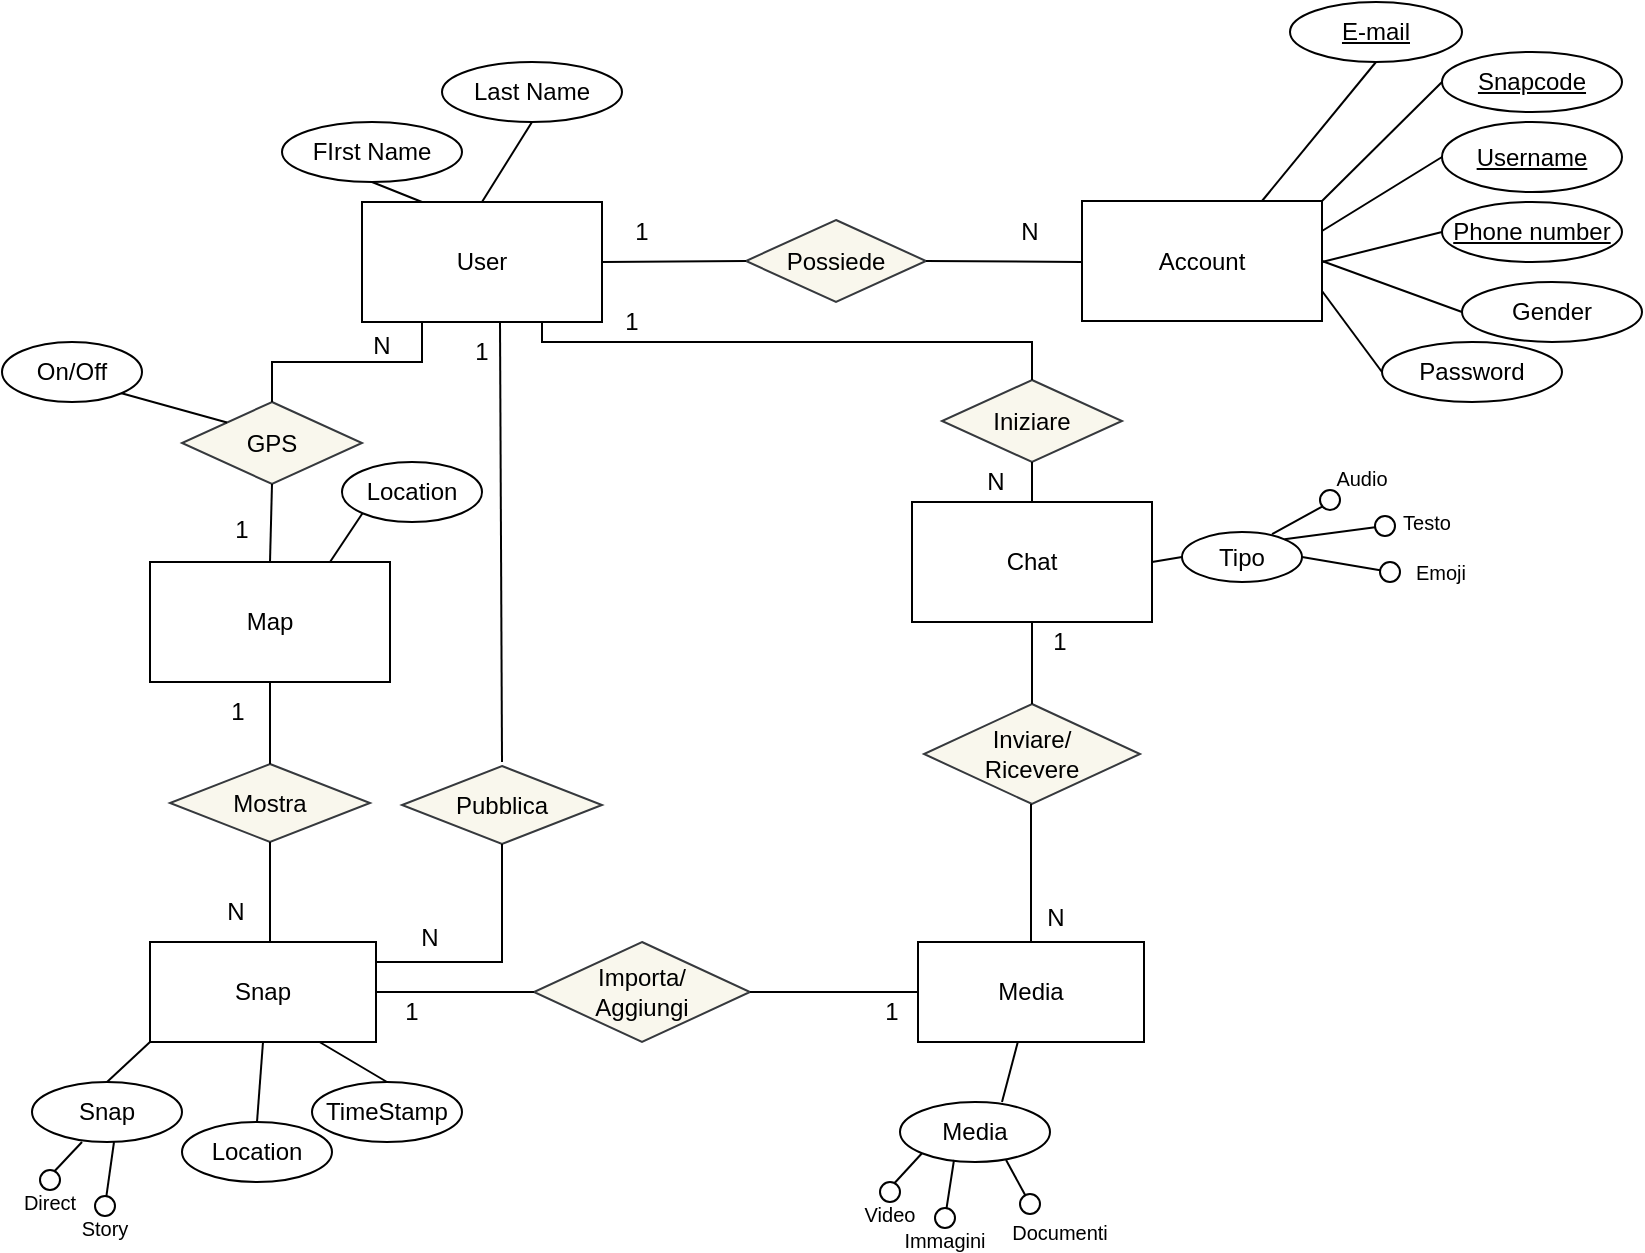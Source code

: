 <mxfile version="22.0.4" type="github">
  <diagram name="Page-1" id="Jln0NOF-wqzLgvaloYAl">
    <mxGraphModel dx="1113" dy="673" grid="1" gridSize="10" guides="1" tooltips="1" connect="1" arrows="1" fold="1" page="1" pageScale="1" pageWidth="1169" pageHeight="827" math="0" shadow="0">
      <root>
        <mxCell id="0" />
        <mxCell id="1" parent="0" />
        <mxCell id="FmpX7sCNiCjzxfry-Fkf-1" value="User" style="rounded=0;whiteSpace=wrap;html=1;" vertex="1" parent="1">
          <mxGeometry x="190" y="190" width="120" height="60" as="geometry" />
        </mxCell>
        <mxCell id="FmpX7sCNiCjzxfry-Fkf-5" value="Possiede" style="shape=rhombus;perimeter=rhombusPerimeter;whiteSpace=wrap;html=1;align=center;fillColor=#f9f7ed;strokeColor=#36393d;" vertex="1" parent="1">
          <mxGeometry x="382" y="199" width="90" height="41" as="geometry" />
        </mxCell>
        <mxCell id="FmpX7sCNiCjzxfry-Fkf-6" value="" style="endArrow=none;html=1;rounded=0;exitX=1;exitY=0.5;exitDx=0;exitDy=0;" edge="1" parent="1" source="FmpX7sCNiCjzxfry-Fkf-5">
          <mxGeometry relative="1" as="geometry">
            <mxPoint x="470" y="220" as="sourcePoint" />
            <mxPoint x="550" y="220" as="targetPoint" />
          </mxGeometry>
        </mxCell>
        <mxCell id="FmpX7sCNiCjzxfry-Fkf-7" value="" style="endArrow=none;html=1;rounded=0;entryX=0;entryY=0.5;entryDx=0;entryDy=0;exitX=1;exitY=0.5;exitDx=0;exitDy=0;" edge="1" parent="1" source="FmpX7sCNiCjzxfry-Fkf-1" target="FmpX7sCNiCjzxfry-Fkf-5">
          <mxGeometry relative="1" as="geometry">
            <mxPoint x="320" y="220" as="sourcePoint" />
            <mxPoint x="450" y="219.5" as="targetPoint" />
          </mxGeometry>
        </mxCell>
        <mxCell id="FmpX7sCNiCjzxfry-Fkf-8" value="Account" style="rounded=0;whiteSpace=wrap;html=1;" vertex="1" parent="1">
          <mxGeometry x="550" y="189.5" width="120" height="60" as="geometry" />
        </mxCell>
        <mxCell id="FmpX7sCNiCjzxfry-Fkf-9" value="1" style="text;html=1;strokeColor=none;fillColor=none;align=center;verticalAlign=middle;whiteSpace=wrap;rounded=0;" vertex="1" parent="1">
          <mxGeometry x="300" y="189.5" width="60" height="30" as="geometry" />
        </mxCell>
        <mxCell id="FmpX7sCNiCjzxfry-Fkf-10" value="N" style="text;html=1;strokeColor=none;fillColor=none;align=center;verticalAlign=middle;whiteSpace=wrap;rounded=0;" vertex="1" parent="1">
          <mxGeometry x="494" y="190" width="60" height="30" as="geometry" />
        </mxCell>
        <mxCell id="FmpX7sCNiCjzxfry-Fkf-16" value="Password" style="ellipse;whiteSpace=wrap;html=1;align=center;" vertex="1" parent="1">
          <mxGeometry x="700" y="260" width="90" height="30" as="geometry" />
        </mxCell>
        <mxCell id="FmpX7sCNiCjzxfry-Fkf-18" value="Last Name" style="ellipse;whiteSpace=wrap;html=1;align=center;" vertex="1" parent="1">
          <mxGeometry x="230" y="120" width="90" height="30" as="geometry" />
        </mxCell>
        <mxCell id="FmpX7sCNiCjzxfry-Fkf-20" value="Gender" style="ellipse;whiteSpace=wrap;html=1;align=center;" vertex="1" parent="1">
          <mxGeometry x="740" y="230" width="90" height="30" as="geometry" />
        </mxCell>
        <mxCell id="FmpX7sCNiCjzxfry-Fkf-21" value="FIrst Name" style="ellipse;whiteSpace=wrap;html=1;align=center;" vertex="1" parent="1">
          <mxGeometry x="150" y="150" width="90" height="30" as="geometry" />
        </mxCell>
        <mxCell id="FmpX7sCNiCjzxfry-Fkf-22" value="Username" style="ellipse;whiteSpace=wrap;html=1;align=center;fontStyle=4;" vertex="1" parent="1">
          <mxGeometry x="730" y="150" width="90" height="35" as="geometry" />
        </mxCell>
        <mxCell id="FmpX7sCNiCjzxfry-Fkf-23" value="Phone number" style="ellipse;whiteSpace=wrap;html=1;align=center;fontStyle=4;" vertex="1" parent="1">
          <mxGeometry x="730" y="190" width="90" height="30" as="geometry" />
        </mxCell>
        <mxCell id="FmpX7sCNiCjzxfry-Fkf-25" value="Snapcode" style="ellipse;whiteSpace=wrap;html=1;align=center;fontStyle=4;" vertex="1" parent="1">
          <mxGeometry x="730" y="115" width="90" height="30" as="geometry" />
        </mxCell>
        <mxCell id="FmpX7sCNiCjzxfry-Fkf-27" value="E-mail" style="ellipse;whiteSpace=wrap;html=1;align=center;fontStyle=4;" vertex="1" parent="1">
          <mxGeometry x="654" y="90" width="86" height="30" as="geometry" />
        </mxCell>
        <mxCell id="FmpX7sCNiCjzxfry-Fkf-28" value="" style="endArrow=none;html=1;rounded=0;exitX=0.5;exitY=1;exitDx=0;exitDy=0;entryX=0.25;entryY=0;entryDx=0;entryDy=0;" edge="1" parent="1" source="FmpX7sCNiCjzxfry-Fkf-21" target="FmpX7sCNiCjzxfry-Fkf-1">
          <mxGeometry relative="1" as="geometry">
            <mxPoint x="110" y="300" as="sourcePoint" />
            <mxPoint x="270" y="300" as="targetPoint" />
          </mxGeometry>
        </mxCell>
        <mxCell id="FmpX7sCNiCjzxfry-Fkf-29" value="" style="endArrow=none;html=1;rounded=0;exitX=0.5;exitY=1;exitDx=0;exitDy=0;entryX=0.5;entryY=0;entryDx=0;entryDy=0;" edge="1" parent="1" source="FmpX7sCNiCjzxfry-Fkf-18" target="FmpX7sCNiCjzxfry-Fkf-1">
          <mxGeometry relative="1" as="geometry">
            <mxPoint x="370" y="90" as="sourcePoint" />
            <mxPoint x="530" y="90" as="targetPoint" />
          </mxGeometry>
        </mxCell>
        <mxCell id="FmpX7sCNiCjzxfry-Fkf-30" value="" style="endArrow=none;html=1;rounded=0;exitX=0.75;exitY=0;exitDx=0;exitDy=0;entryX=0.5;entryY=1;entryDx=0;entryDy=0;" edge="1" parent="1" source="FmpX7sCNiCjzxfry-Fkf-8" target="FmpX7sCNiCjzxfry-Fkf-27">
          <mxGeometry relative="1" as="geometry">
            <mxPoint x="610" y="170" as="sourcePoint" />
            <mxPoint x="770" y="170" as="targetPoint" />
          </mxGeometry>
        </mxCell>
        <mxCell id="FmpX7sCNiCjzxfry-Fkf-31" value="" style="endArrow=none;html=1;rounded=0;exitX=1;exitY=0;exitDx=0;exitDy=0;entryX=0;entryY=0.5;entryDx=0;entryDy=0;" edge="1" parent="1" source="FmpX7sCNiCjzxfry-Fkf-8" target="FmpX7sCNiCjzxfry-Fkf-25">
          <mxGeometry relative="1" as="geometry">
            <mxPoint x="650" y="200" as="sourcePoint" />
            <mxPoint x="663" y="130" as="targetPoint" />
          </mxGeometry>
        </mxCell>
        <mxCell id="FmpX7sCNiCjzxfry-Fkf-32" value="" style="endArrow=none;html=1;rounded=0;exitX=1;exitY=0.25;exitDx=0;exitDy=0;entryX=0;entryY=0.5;entryDx=0;entryDy=0;" edge="1" parent="1" source="FmpX7sCNiCjzxfry-Fkf-8" target="FmpX7sCNiCjzxfry-Fkf-22">
          <mxGeometry relative="1" as="geometry">
            <mxPoint x="660" y="210" as="sourcePoint" />
            <mxPoint x="673" y="140" as="targetPoint" />
          </mxGeometry>
        </mxCell>
        <mxCell id="FmpX7sCNiCjzxfry-Fkf-33" value="" style="endArrow=none;html=1;rounded=0;exitX=0.75;exitY=0;exitDx=0;exitDy=0;entryX=0;entryY=0.5;entryDx=0;entryDy=0;" edge="1" parent="1" target="FmpX7sCNiCjzxfry-Fkf-23">
          <mxGeometry relative="1" as="geometry">
            <mxPoint x="670" y="220" as="sourcePoint" />
            <mxPoint x="683" y="150" as="targetPoint" />
          </mxGeometry>
        </mxCell>
        <mxCell id="FmpX7sCNiCjzxfry-Fkf-34" value="" style="endArrow=none;html=1;rounded=0;exitX=1;exitY=0.5;exitDx=0;exitDy=0;entryX=0;entryY=0.5;entryDx=0;entryDy=0;" edge="1" parent="1" source="FmpX7sCNiCjzxfry-Fkf-8" target="FmpX7sCNiCjzxfry-Fkf-20">
          <mxGeometry relative="1" as="geometry">
            <mxPoint x="680" y="230" as="sourcePoint" />
            <mxPoint x="693" y="160" as="targetPoint" />
          </mxGeometry>
        </mxCell>
        <mxCell id="FmpX7sCNiCjzxfry-Fkf-35" value="" style="endArrow=none;html=1;rounded=0;exitX=1;exitY=0.75;exitDx=0;exitDy=0;entryX=0;entryY=0.5;entryDx=0;entryDy=0;" edge="1" parent="1" source="FmpX7sCNiCjzxfry-Fkf-8" target="FmpX7sCNiCjzxfry-Fkf-16">
          <mxGeometry relative="1" as="geometry">
            <mxPoint x="690" y="240" as="sourcePoint" />
            <mxPoint x="703" y="170" as="targetPoint" />
          </mxGeometry>
        </mxCell>
        <mxCell id="FmpX7sCNiCjzxfry-Fkf-36" value="Map" style="whiteSpace=wrap;html=1;align=center;" vertex="1" parent="1">
          <mxGeometry x="84" y="370" width="120" height="60" as="geometry" />
        </mxCell>
        <mxCell id="FmpX7sCNiCjzxfry-Fkf-37" value="Chat" style="whiteSpace=wrap;html=1;align=center;" vertex="1" parent="1">
          <mxGeometry x="465" y="340" width="120" height="60" as="geometry" />
        </mxCell>
        <mxCell id="FmpX7sCNiCjzxfry-Fkf-38" value="GPS" style="shape=rhombus;perimeter=rhombusPerimeter;whiteSpace=wrap;html=1;align=center;fillColor=#f9f7ed;strokeColor=#36393d;" vertex="1" parent="1">
          <mxGeometry x="100" y="290" width="90" height="41" as="geometry" />
        </mxCell>
        <mxCell id="FmpX7sCNiCjzxfry-Fkf-39" value="On/Off" style="ellipse;whiteSpace=wrap;html=1;align=center;" vertex="1" parent="1">
          <mxGeometry x="10" y="260" width="70" height="30" as="geometry" />
        </mxCell>
        <mxCell id="FmpX7sCNiCjzxfry-Fkf-41" value="" style="endArrow=none;html=1;rounded=0;entryX=0;entryY=0;entryDx=0;entryDy=0;exitX=1;exitY=1;exitDx=0;exitDy=0;" edge="1" parent="1" source="FmpX7sCNiCjzxfry-Fkf-39" target="FmpX7sCNiCjzxfry-Fkf-38">
          <mxGeometry relative="1" as="geometry">
            <mxPoint x="30" y="330" as="sourcePoint" />
            <mxPoint x="190" y="330" as="targetPoint" />
          </mxGeometry>
        </mxCell>
        <mxCell id="FmpX7sCNiCjzxfry-Fkf-42" value="" style="endArrow=none;html=1;rounded=0;entryX=0.25;entryY=1;entryDx=0;entryDy=0;exitX=0.5;exitY=0;exitDx=0;exitDy=0;" edge="1" parent="1" source="FmpX7sCNiCjzxfry-Fkf-38" target="FmpX7sCNiCjzxfry-Fkf-1">
          <mxGeometry relative="1" as="geometry">
            <mxPoint x="210" y="310" as="sourcePoint" />
            <mxPoint x="370" y="310" as="targetPoint" />
            <Array as="points">
              <mxPoint x="145" y="270" />
              <mxPoint x="220" y="270" />
            </Array>
          </mxGeometry>
        </mxCell>
        <mxCell id="FmpX7sCNiCjzxfry-Fkf-43" value="" style="endArrow=none;html=1;rounded=0;exitX=0.5;exitY=1;exitDx=0;exitDy=0;entryX=0.5;entryY=0;entryDx=0;entryDy=0;" edge="1" parent="1" source="FmpX7sCNiCjzxfry-Fkf-38" target="FmpX7sCNiCjzxfry-Fkf-36">
          <mxGeometry relative="1" as="geometry">
            <mxPoint x="70" y="350" as="sourcePoint" />
            <mxPoint x="230" y="350" as="targetPoint" />
          </mxGeometry>
        </mxCell>
        <mxCell id="FmpX7sCNiCjzxfry-Fkf-44" value="Location" style="ellipse;whiteSpace=wrap;html=1;align=center;" vertex="1" parent="1">
          <mxGeometry x="180" y="320" width="70" height="30" as="geometry" />
        </mxCell>
        <mxCell id="FmpX7sCNiCjzxfry-Fkf-45" value="" style="endArrow=none;html=1;rounded=0;entryX=0;entryY=1;entryDx=0;entryDy=0;exitX=0.75;exitY=0;exitDx=0;exitDy=0;" edge="1" parent="1" source="FmpX7sCNiCjzxfry-Fkf-36" target="FmpX7sCNiCjzxfry-Fkf-44">
          <mxGeometry relative="1" as="geometry">
            <mxPoint x="80" y="296" as="sourcePoint" />
            <mxPoint x="133" y="310" as="targetPoint" />
          </mxGeometry>
        </mxCell>
        <mxCell id="FmpX7sCNiCjzxfry-Fkf-46" value="Iniziare" style="shape=rhombus;perimeter=rhombusPerimeter;whiteSpace=wrap;html=1;align=center;fillColor=#f9f7ed;strokeColor=#36393d;" vertex="1" parent="1">
          <mxGeometry x="480" y="279" width="90" height="41" as="geometry" />
        </mxCell>
        <mxCell id="FmpX7sCNiCjzxfry-Fkf-47" value="" style="endArrow=none;html=1;rounded=0;exitX=0.75;exitY=1;exitDx=0;exitDy=0;entryX=0.5;entryY=0;entryDx=0;entryDy=0;" edge="1" parent="1" source="FmpX7sCNiCjzxfry-Fkf-1" target="FmpX7sCNiCjzxfry-Fkf-46">
          <mxGeometry relative="1" as="geometry">
            <mxPoint x="300" y="270" as="sourcePoint" />
            <mxPoint x="460" y="270" as="targetPoint" />
            <Array as="points">
              <mxPoint x="280" y="260" />
              <mxPoint x="337" y="260" />
              <mxPoint x="525" y="260" />
            </Array>
          </mxGeometry>
        </mxCell>
        <mxCell id="FmpX7sCNiCjzxfry-Fkf-49" value="" style="endArrow=none;html=1;rounded=0;exitX=0.5;exitY=1;exitDx=0;exitDy=0;" edge="1" parent="1" source="FmpX7sCNiCjzxfry-Fkf-46" target="FmpX7sCNiCjzxfry-Fkf-37">
          <mxGeometry relative="1" as="geometry">
            <mxPoint x="410" y="330" as="sourcePoint" />
            <mxPoint x="570" y="330" as="targetPoint" />
          </mxGeometry>
        </mxCell>
        <mxCell id="FmpX7sCNiCjzxfry-Fkf-51" value="&lt;div&gt;Inviare/&lt;/div&gt;&lt;div&gt;Ricevere&lt;/div&gt;" style="shape=rhombus;perimeter=rhombusPerimeter;whiteSpace=wrap;html=1;align=center;fillColor=#f9f7ed;strokeColor=#36393d;" vertex="1" parent="1">
          <mxGeometry x="471" y="441" width="108" height="50" as="geometry" />
        </mxCell>
        <mxCell id="FmpX7sCNiCjzxfry-Fkf-54" value="" style="endArrow=none;html=1;rounded=0;exitX=0.5;exitY=1;exitDx=0;exitDy=0;entryX=0.5;entryY=0;entryDx=0;entryDy=0;" edge="1" parent="1" source="FmpX7sCNiCjzxfry-Fkf-37" target="FmpX7sCNiCjzxfry-Fkf-51">
          <mxGeometry relative="1" as="geometry">
            <mxPoint x="310" y="450" as="sourcePoint" />
            <mxPoint x="470" y="450" as="targetPoint" />
          </mxGeometry>
        </mxCell>
        <mxCell id="FmpX7sCNiCjzxfry-Fkf-55" value="" style="endArrow=none;html=1;rounded=0;exitX=0.5;exitY=1;exitDx=0;exitDy=0;entryX=0.5;entryY=0;entryDx=0;entryDy=0;" edge="1" parent="1" target="FmpX7sCNiCjzxfry-Fkf-57">
          <mxGeometry relative="1" as="geometry">
            <mxPoint x="524.5" y="491" as="sourcePoint" />
            <mxPoint x="523.5" y="531" as="targetPoint" />
          </mxGeometry>
        </mxCell>
        <mxCell id="FmpX7sCNiCjzxfry-Fkf-57" value="Media" style="whiteSpace=wrap;html=1;align=center;" vertex="1" parent="1">
          <mxGeometry x="468" y="560" width="113" height="50" as="geometry" />
        </mxCell>
        <mxCell id="FmpX7sCNiCjzxfry-Fkf-59" value="Media" style="ellipse;whiteSpace=wrap;html=1;align=center;" vertex="1" parent="1">
          <mxGeometry x="459" y="640" width="75" height="30" as="geometry" />
        </mxCell>
        <mxCell id="FmpX7sCNiCjzxfry-Fkf-60" value="" style="endArrow=none;html=1;rounded=0;" edge="1" parent="1" target="FmpX7sCNiCjzxfry-Fkf-57">
          <mxGeometry relative="1" as="geometry">
            <mxPoint x="510" y="640" as="sourcePoint" />
            <mxPoint x="320" y="550" as="targetPoint" />
          </mxGeometry>
        </mxCell>
        <mxCell id="FmpX7sCNiCjzxfry-Fkf-61" value="" style="endArrow=none;html=1;rounded=0;entryX=0;entryY=1;entryDx=0;entryDy=0;exitX=0.5;exitY=0;exitDx=0;exitDy=0;" edge="1" parent="1" source="FmpX7sCNiCjzxfry-Fkf-70" target="FmpX7sCNiCjzxfry-Fkf-59">
          <mxGeometry relative="1" as="geometry">
            <mxPoint x="292" y="659" as="sourcePoint" />
            <mxPoint x="352" y="659" as="targetPoint" />
          </mxGeometry>
        </mxCell>
        <mxCell id="FmpX7sCNiCjzxfry-Fkf-62" value="" style="endArrow=none;html=1;rounded=0;entryX=0.707;entryY=0.967;entryDx=0;entryDy=0;entryPerimeter=0;" edge="1" parent="1" source="FmpX7sCNiCjzxfry-Fkf-66" target="FmpX7sCNiCjzxfry-Fkf-59">
          <mxGeometry relative="1" as="geometry">
            <mxPoint x="262" y="669" as="sourcePoint" />
            <mxPoint x="302" y="669" as="targetPoint" />
          </mxGeometry>
        </mxCell>
        <mxCell id="FmpX7sCNiCjzxfry-Fkf-64" value="" style="ellipse;whiteSpace=wrap;html=1;" vertex="1" parent="1">
          <mxGeometry x="449" y="680" width="10" height="10" as="geometry" />
        </mxCell>
        <mxCell id="FmpX7sCNiCjzxfry-Fkf-66" value="" style="ellipse;whiteSpace=wrap;html=1;" vertex="1" parent="1">
          <mxGeometry x="519" y="686" width="10" height="10" as="geometry" />
        </mxCell>
        <mxCell id="FmpX7sCNiCjzxfry-Fkf-68" value="" style="endArrow=none;html=1;rounded=0;entryX=0.36;entryY=0.967;entryDx=0;entryDy=0;entryPerimeter=0;" edge="1" parent="1" source="FmpX7sCNiCjzxfry-Fkf-63" target="FmpX7sCNiCjzxfry-Fkf-59">
          <mxGeometry relative="1" as="geometry">
            <mxPoint x="480" y="700" as="sourcePoint" />
            <mxPoint x="316" y="689" as="targetPoint" />
          </mxGeometry>
        </mxCell>
        <mxCell id="FmpX7sCNiCjzxfry-Fkf-70" value="Video" style="text;html=1;strokeColor=none;fillColor=none;align=center;verticalAlign=middle;whiteSpace=wrap;rounded=0;fontSize=10;" vertex="1" parent="1">
          <mxGeometry x="434" y="683" width="40" height="25" as="geometry" />
        </mxCell>
        <mxCell id="FmpX7sCNiCjzxfry-Fkf-71" value="Immagini" style="text;html=1;strokeColor=none;fillColor=none;align=center;verticalAlign=middle;whiteSpace=wrap;rounded=0;fontSize=10;" vertex="1" parent="1">
          <mxGeometry x="459" y="703" width="45" height="11" as="geometry" />
        </mxCell>
        <mxCell id="FmpX7sCNiCjzxfry-Fkf-74" value="Documenti" style="text;html=1;strokeColor=none;fillColor=none;align=center;verticalAlign=middle;whiteSpace=wrap;rounded=0;fontSize=10;" vertex="1" parent="1">
          <mxGeometry x="519" y="696" width="40" height="18" as="geometry" />
        </mxCell>
        <mxCell id="FmpX7sCNiCjzxfry-Fkf-75" value="Snap" style="whiteSpace=wrap;html=1;align=center;" vertex="1" parent="1">
          <mxGeometry x="84" y="560" width="113" height="50" as="geometry" />
        </mxCell>
        <mxCell id="FmpX7sCNiCjzxfry-Fkf-78" value="Mostra" style="shape=rhombus;perimeter=rhombusPerimeter;whiteSpace=wrap;html=1;align=center;fillColor=#f9f7ed;strokeColor=#36393d;" vertex="1" parent="1">
          <mxGeometry x="94" y="471" width="100" height="39" as="geometry" />
        </mxCell>
        <mxCell id="FmpX7sCNiCjzxfry-Fkf-79" value="&lt;div&gt;Importa/&lt;/div&gt;&lt;div&gt;Aggiungi&lt;/div&gt;" style="shape=rhombus;perimeter=rhombusPerimeter;whiteSpace=wrap;html=1;align=center;fillColor=#f9f7ed;strokeColor=#36393d;" vertex="1" parent="1">
          <mxGeometry x="276" y="560" width="108" height="50" as="geometry" />
        </mxCell>
        <mxCell id="FmpX7sCNiCjzxfry-Fkf-80" value="" style="endArrow=none;html=1;rounded=0;exitX=1;exitY=0.5;exitDx=0;exitDy=0;entryX=0;entryY=0.5;entryDx=0;entryDy=0;" edge="1" parent="1" source="FmpX7sCNiCjzxfry-Fkf-79" target="FmpX7sCNiCjzxfry-Fkf-57">
          <mxGeometry relative="1" as="geometry">
            <mxPoint x="386" y="585" as="sourcePoint" />
            <mxPoint x="472" y="585" as="targetPoint" />
          </mxGeometry>
        </mxCell>
        <mxCell id="FmpX7sCNiCjzxfry-Fkf-81" value="" style="endArrow=none;html=1;rounded=0;entryX=0;entryY=0.5;entryDx=0;entryDy=0;exitX=1;exitY=0.5;exitDx=0;exitDy=0;" edge="1" parent="1" source="FmpX7sCNiCjzxfry-Fkf-75" target="FmpX7sCNiCjzxfry-Fkf-79">
          <mxGeometry relative="1" as="geometry">
            <mxPoint x="210" y="585" as="sourcePoint" />
            <mxPoint x="279" y="585" as="targetPoint" />
          </mxGeometry>
        </mxCell>
        <mxCell id="FmpX7sCNiCjzxfry-Fkf-82" value="" style="endArrow=none;html=1;rounded=0;exitX=0.5;exitY=1;exitDx=0;exitDy=0;" edge="1" parent="1" source="FmpX7sCNiCjzxfry-Fkf-78">
          <mxGeometry relative="1" as="geometry">
            <mxPoint x="50" y="530" as="sourcePoint" />
            <mxPoint x="144" y="560" as="targetPoint" />
          </mxGeometry>
        </mxCell>
        <mxCell id="FmpX7sCNiCjzxfry-Fkf-83" value="" style="endArrow=none;html=1;rounded=0;exitX=0.5;exitY=1;exitDx=0;exitDy=0;entryX=0.5;entryY=0;entryDx=0;entryDy=0;" edge="1" parent="1" source="FmpX7sCNiCjzxfry-Fkf-36" target="FmpX7sCNiCjzxfry-Fkf-78">
          <mxGeometry relative="1" as="geometry">
            <mxPoint x="140" y="430" as="sourcePoint" />
            <mxPoint x="140" y="484" as="targetPoint" />
          </mxGeometry>
        </mxCell>
        <mxCell id="FmpX7sCNiCjzxfry-Fkf-84" value="Pubblica" style="shape=rhombus;perimeter=rhombusPerimeter;whiteSpace=wrap;html=1;align=center;fillColor=#f9f7ed;strokeColor=#36393d;" vertex="1" parent="1">
          <mxGeometry x="210" y="472" width="100" height="39" as="geometry" />
        </mxCell>
        <mxCell id="FmpX7sCNiCjzxfry-Fkf-85" value="" style="endArrow=none;html=1;rounded=0;entryX=0.5;entryY=1;entryDx=0;entryDy=0;" edge="1" parent="1" target="FmpX7sCNiCjzxfry-Fkf-84">
          <mxGeometry relative="1" as="geometry">
            <mxPoint x="197" y="570" as="sourcePoint" />
            <mxPoint x="347" y="570" as="targetPoint" />
            <Array as="points">
              <mxPoint x="260" y="570" />
            </Array>
          </mxGeometry>
        </mxCell>
        <mxCell id="FmpX7sCNiCjzxfry-Fkf-86" value="" style="endArrow=none;html=1;rounded=0;exitX=0.575;exitY=1;exitDx=0;exitDy=0;exitPerimeter=0;" edge="1" parent="1" source="FmpX7sCNiCjzxfry-Fkf-1">
          <mxGeometry relative="1" as="geometry">
            <mxPoint x="250" y="300" as="sourcePoint" />
            <mxPoint x="260" y="470" as="targetPoint" />
          </mxGeometry>
        </mxCell>
        <mxCell id="FmpX7sCNiCjzxfry-Fkf-87" value="" style="endArrow=none;html=1;rounded=0;entryX=0.5;entryY=1;entryDx=0;entryDy=0;" edge="1" parent="1" target="FmpX7sCNiCjzxfry-Fkf-63">
          <mxGeometry relative="1" as="geometry">
            <mxPoint x="480" y="700" as="sourcePoint" />
            <mxPoint x="497" y="670" as="targetPoint" />
          </mxGeometry>
        </mxCell>
        <mxCell id="FmpX7sCNiCjzxfry-Fkf-63" value="" style="ellipse;whiteSpace=wrap;html=1;" vertex="1" parent="1">
          <mxGeometry x="476.5" y="693" width="10" height="10" as="geometry" />
        </mxCell>
        <mxCell id="FmpX7sCNiCjzxfry-Fkf-88" value="Snap" style="ellipse;whiteSpace=wrap;html=1;align=center;" vertex="1" parent="1">
          <mxGeometry x="25" y="630" width="75" height="30" as="geometry" />
        </mxCell>
        <mxCell id="FmpX7sCNiCjzxfry-Fkf-90" value="Location" style="ellipse;whiteSpace=wrap;html=1;align=center;" vertex="1" parent="1">
          <mxGeometry x="100" y="650" width="75" height="30" as="geometry" />
        </mxCell>
        <mxCell id="FmpX7sCNiCjzxfry-Fkf-91" value="TimeStamp" style="ellipse;whiteSpace=wrap;html=1;align=center;" vertex="1" parent="1">
          <mxGeometry x="165" y="630" width="75" height="30" as="geometry" />
        </mxCell>
        <mxCell id="FmpX7sCNiCjzxfry-Fkf-99" value="" style="endArrow=none;html=1;rounded=0;entryX=0;entryY=1;entryDx=0;entryDy=0;exitX=0.5;exitY=0;exitDx=0;exitDy=0;" edge="1" parent="1" source="FmpX7sCNiCjzxfry-Fkf-102">
          <mxGeometry relative="1" as="geometry">
            <mxPoint x="-128" y="653" as="sourcePoint" />
            <mxPoint x="50" y="660" as="targetPoint" />
          </mxGeometry>
        </mxCell>
        <mxCell id="FmpX7sCNiCjzxfry-Fkf-100" value="" style="ellipse;whiteSpace=wrap;html=1;" vertex="1" parent="1">
          <mxGeometry x="29" y="674" width="10" height="10" as="geometry" />
        </mxCell>
        <mxCell id="FmpX7sCNiCjzxfry-Fkf-101" value="" style="endArrow=none;html=1;rounded=0;" edge="1" parent="1" source="FmpX7sCNiCjzxfry-Fkf-105">
          <mxGeometry relative="1" as="geometry">
            <mxPoint x="60" y="694" as="sourcePoint" />
            <mxPoint x="66" y="660" as="targetPoint" />
          </mxGeometry>
        </mxCell>
        <mxCell id="FmpX7sCNiCjzxfry-Fkf-102" value="Direct" style="text;html=1;strokeColor=none;fillColor=none;align=center;verticalAlign=middle;whiteSpace=wrap;rounded=0;fontSize=10;" vertex="1" parent="1">
          <mxGeometry x="14" y="677" width="40" height="25" as="geometry" />
        </mxCell>
        <mxCell id="FmpX7sCNiCjzxfry-Fkf-103" value="Story" style="text;html=1;strokeColor=none;fillColor=none;align=center;verticalAlign=middle;whiteSpace=wrap;rounded=0;fontSize=10;" vertex="1" parent="1">
          <mxGeometry x="39" y="697" width="45" height="11" as="geometry" />
        </mxCell>
        <mxCell id="FmpX7sCNiCjzxfry-Fkf-104" value="" style="endArrow=none;html=1;rounded=0;entryX=0.5;entryY=1;entryDx=0;entryDy=0;" edge="1" parent="1" target="FmpX7sCNiCjzxfry-Fkf-105">
          <mxGeometry relative="1" as="geometry">
            <mxPoint x="60" y="694" as="sourcePoint" />
            <mxPoint x="77" y="664" as="targetPoint" />
          </mxGeometry>
        </mxCell>
        <mxCell id="FmpX7sCNiCjzxfry-Fkf-105" value="" style="ellipse;whiteSpace=wrap;html=1;" vertex="1" parent="1">
          <mxGeometry x="56.5" y="687" width="10" height="10" as="geometry" />
        </mxCell>
        <mxCell id="FmpX7sCNiCjzxfry-Fkf-106" value="" style="endArrow=none;html=1;rounded=0;entryX=0;entryY=1;entryDx=0;entryDy=0;exitX=0.5;exitY=0;exitDx=0;exitDy=0;" edge="1" parent="1" source="FmpX7sCNiCjzxfry-Fkf-88" target="FmpX7sCNiCjzxfry-Fkf-75">
          <mxGeometry relative="1" as="geometry">
            <mxPoint x="-50" y="620" as="sourcePoint" />
            <mxPoint x="110" y="620" as="targetPoint" />
          </mxGeometry>
        </mxCell>
        <mxCell id="FmpX7sCNiCjzxfry-Fkf-107" value="" style="endArrow=none;html=1;rounded=0;entryX=0.5;entryY=1;entryDx=0;entryDy=0;exitX=0.5;exitY=0;exitDx=0;exitDy=0;" edge="1" parent="1" source="FmpX7sCNiCjzxfry-Fkf-90" target="FmpX7sCNiCjzxfry-Fkf-75">
          <mxGeometry relative="1" as="geometry">
            <mxPoint x="50" y="630" as="sourcePoint" />
            <mxPoint x="210" y="630" as="targetPoint" />
          </mxGeometry>
        </mxCell>
        <mxCell id="FmpX7sCNiCjzxfry-Fkf-108" value="" style="endArrow=none;html=1;rounded=0;exitX=0.75;exitY=1;exitDx=0;exitDy=0;entryX=0.5;entryY=0;entryDx=0;entryDy=0;" edge="1" parent="1" source="FmpX7sCNiCjzxfry-Fkf-75" target="FmpX7sCNiCjzxfry-Fkf-91">
          <mxGeometry relative="1" as="geometry">
            <mxPoint x="240" y="610" as="sourcePoint" />
            <mxPoint x="400" y="610" as="targetPoint" />
          </mxGeometry>
        </mxCell>
        <mxCell id="FmpX7sCNiCjzxfry-Fkf-109" value="Tipo" style="ellipse;whiteSpace=wrap;html=1;align=center;" vertex="1" parent="1">
          <mxGeometry x="600" y="355" width="60" height="25" as="geometry" />
        </mxCell>
        <mxCell id="FmpX7sCNiCjzxfry-Fkf-112" value="" style="endArrow=none;html=1;rounded=0;entryX=1;entryY=0.5;entryDx=0;entryDy=0;" edge="1" parent="1" source="FmpX7sCNiCjzxfry-Fkf-113" target="FmpX7sCNiCjzxfry-Fkf-109">
          <mxGeometry relative="1" as="geometry">
            <mxPoint x="420" y="373" as="sourcePoint" />
            <mxPoint x="670" y="373" as="targetPoint" />
          </mxGeometry>
        </mxCell>
        <mxCell id="FmpX7sCNiCjzxfry-Fkf-113" value="" style="ellipse;whiteSpace=wrap;html=1;" vertex="1" parent="1">
          <mxGeometry x="699" y="370" width="10" height="10" as="geometry" />
        </mxCell>
        <mxCell id="FmpX7sCNiCjzxfry-Fkf-114" value="" style="endArrow=none;html=1;rounded=0;entryX=0.629;entryY=0.067;entryDx=0;entryDy=0;entryPerimeter=0;exitX=0;exitY=1;exitDx=0;exitDy=0;" edge="1" parent="1">
          <mxGeometry relative="1" as="geometry">
            <mxPoint x="671.464" y="341.536" as="sourcePoint" />
            <mxPoint x="645.03" y="356.01" as="targetPoint" />
          </mxGeometry>
        </mxCell>
        <mxCell id="FmpX7sCNiCjzxfry-Fkf-115" value="" style="ellipse;whiteSpace=wrap;html=1;" vertex="1" parent="1">
          <mxGeometry x="669" y="334" width="10" height="10" as="geometry" />
        </mxCell>
        <mxCell id="FmpX7sCNiCjzxfry-Fkf-116" value="" style="endArrow=none;html=1;rounded=0;entryX=1;entryY=0;entryDx=0;entryDy=0;" edge="1" parent="1" source="FmpX7sCNiCjzxfry-Fkf-120" target="FmpX7sCNiCjzxfry-Fkf-109">
          <mxGeometry relative="1" as="geometry">
            <mxPoint x="700" y="354" as="sourcePoint" />
            <mxPoint x="706" y="323" as="targetPoint" />
          </mxGeometry>
        </mxCell>
        <mxCell id="FmpX7sCNiCjzxfry-Fkf-117" value="Audio" style="text;html=1;strokeColor=none;fillColor=none;align=center;verticalAlign=middle;whiteSpace=wrap;rounded=0;fontSize=10;" vertex="1" parent="1">
          <mxGeometry x="670" y="315" width="40" height="25" as="geometry" />
        </mxCell>
        <mxCell id="FmpX7sCNiCjzxfry-Fkf-118" value="Testo" style="text;html=1;strokeColor=none;fillColor=none;align=center;verticalAlign=middle;whiteSpace=wrap;rounded=0;fontSize=10;" vertex="1" parent="1">
          <mxGeometry x="700" y="344" width="45" height="11" as="geometry" />
        </mxCell>
        <mxCell id="FmpX7sCNiCjzxfry-Fkf-119" value="" style="endArrow=none;html=1;rounded=0;entryX=0.5;entryY=1;entryDx=0;entryDy=0;" edge="1" parent="1" target="FmpX7sCNiCjzxfry-Fkf-120">
          <mxGeometry relative="1" as="geometry">
            <mxPoint x="700" y="354" as="sourcePoint" />
            <mxPoint x="717" y="324" as="targetPoint" />
          </mxGeometry>
        </mxCell>
        <mxCell id="FmpX7sCNiCjzxfry-Fkf-120" value="" style="ellipse;whiteSpace=wrap;html=1;" vertex="1" parent="1">
          <mxGeometry x="696.5" y="347" width="10" height="10" as="geometry" />
        </mxCell>
        <mxCell id="FmpX7sCNiCjzxfry-Fkf-128" value="Emoji" style="text;html=1;strokeColor=none;fillColor=none;align=center;verticalAlign=middle;whiteSpace=wrap;rounded=0;fontSize=10;" vertex="1" parent="1">
          <mxGeometry x="706.5" y="369" width="45" height="11" as="geometry" />
        </mxCell>
        <mxCell id="FmpX7sCNiCjzxfry-Fkf-130" value="" style="endArrow=none;html=1;rounded=0;entryX=0;entryY=0.5;entryDx=0;entryDy=0;exitX=1;exitY=0.5;exitDx=0;exitDy=0;" edge="1" parent="1" source="FmpX7sCNiCjzxfry-Fkf-37" target="FmpX7sCNiCjzxfry-Fkf-109">
          <mxGeometry relative="1" as="geometry">
            <mxPoint x="620" y="480" as="sourcePoint" />
            <mxPoint x="780" y="480" as="targetPoint" />
          </mxGeometry>
        </mxCell>
        <mxCell id="FmpX7sCNiCjzxfry-Fkf-132" value="1" style="text;html=1;strokeColor=none;fillColor=none;align=center;verticalAlign=middle;whiteSpace=wrap;rounded=0;" vertex="1" parent="1">
          <mxGeometry x="300" y="240" width="50" height="20" as="geometry" />
        </mxCell>
        <mxCell id="FmpX7sCNiCjzxfry-Fkf-135" value="N" style="text;html=1;strokeColor=none;fillColor=none;align=center;verticalAlign=middle;whiteSpace=wrap;rounded=0;" vertex="1" parent="1">
          <mxGeometry x="476.5" y="315" width="60" height="30" as="geometry" />
        </mxCell>
        <mxCell id="FmpX7sCNiCjzxfry-Fkf-136" value="1" style="text;html=1;strokeColor=none;fillColor=none;align=center;verticalAlign=middle;whiteSpace=wrap;rounded=0;" vertex="1" parent="1">
          <mxGeometry x="220" y="250" width="60" height="30" as="geometry" />
        </mxCell>
        <mxCell id="FmpX7sCNiCjzxfry-Fkf-137" value="N" style="text;html=1;strokeColor=none;fillColor=none;align=center;verticalAlign=middle;whiteSpace=wrap;rounded=0;" vertex="1" parent="1">
          <mxGeometry x="194" y="543" width="60" height="30" as="geometry" />
        </mxCell>
        <mxCell id="FmpX7sCNiCjzxfry-Fkf-138" value="N" style="text;html=1;strokeColor=none;fillColor=none;align=center;verticalAlign=middle;whiteSpace=wrap;rounded=0;" vertex="1" parent="1">
          <mxGeometry x="97" y="530" width="60" height="30" as="geometry" />
        </mxCell>
        <mxCell id="FmpX7sCNiCjzxfry-Fkf-139" value="1" style="text;html=1;strokeColor=none;fillColor=none;align=center;verticalAlign=middle;whiteSpace=wrap;rounded=0;" vertex="1" parent="1">
          <mxGeometry x="98" y="430" width="60" height="30" as="geometry" />
        </mxCell>
        <mxCell id="FmpX7sCNiCjzxfry-Fkf-140" value="N" style="text;html=1;strokeColor=none;fillColor=none;align=center;verticalAlign=middle;whiteSpace=wrap;rounded=0;" vertex="1" parent="1">
          <mxGeometry x="170" y="247" width="60" height="30" as="geometry" />
        </mxCell>
        <mxCell id="FmpX7sCNiCjzxfry-Fkf-141" value="1" style="text;html=1;strokeColor=none;fillColor=none;align=center;verticalAlign=middle;whiteSpace=wrap;rounded=0;" vertex="1" parent="1">
          <mxGeometry x="100" y="339" width="60" height="30" as="geometry" />
        </mxCell>
        <mxCell id="FmpX7sCNiCjzxfry-Fkf-142" value="1" style="text;html=1;strokeColor=none;fillColor=none;align=center;verticalAlign=middle;whiteSpace=wrap;rounded=0;" vertex="1" parent="1">
          <mxGeometry x="514" y="400" width="50" height="20" as="geometry" />
        </mxCell>
        <mxCell id="FmpX7sCNiCjzxfry-Fkf-143" value="N" style="text;html=1;strokeColor=none;fillColor=none;align=center;verticalAlign=middle;whiteSpace=wrap;rounded=0;" vertex="1" parent="1">
          <mxGeometry x="507" y="533" width="60" height="30" as="geometry" />
        </mxCell>
        <mxCell id="FmpX7sCNiCjzxfry-Fkf-144" value="1" style="text;html=1;strokeColor=none;fillColor=none;align=center;verticalAlign=middle;whiteSpace=wrap;rounded=0;" vertex="1" parent="1">
          <mxGeometry x="430" y="585" width="50" height="20" as="geometry" />
        </mxCell>
        <mxCell id="FmpX7sCNiCjzxfry-Fkf-147" value="1" style="text;html=1;strokeColor=none;fillColor=none;align=center;verticalAlign=middle;whiteSpace=wrap;rounded=0;" vertex="1" parent="1">
          <mxGeometry x="190" y="585" width="50" height="20" as="geometry" />
        </mxCell>
      </root>
    </mxGraphModel>
  </diagram>
</mxfile>
